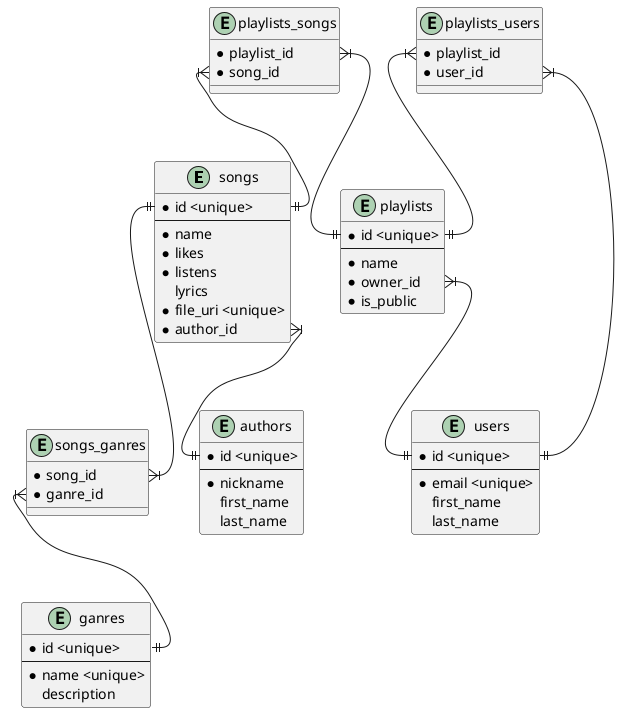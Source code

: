 @startuml db

entity songs {
    *id <unique>
    --
    *name
    *likes
    *listens
    lyrics
    *file_uri <unique>
    *author_id
}

entity songs_ganres {
    *song_id 
    *ganre_id
}

entity ganres {
    *id <unique>
    --
    *name <unique>
    description
}

entity authors{
    *id <unique>
    --
    * nickname
    first_name
    last_name
}

entity users{
    *id <unique>
    --
    *email <unique>
    first_name
    last_name
}

entity playlists{
    *id <unique>
    --
    *name
    *owner_id
    *is_public
}

entity playlists_songs{
    *playlist_id
    *song_id
}

entity playlists_users{
    *playlist_id
    *user_id
}

songs::id ||--|{ songs_ganres::song_id
songs_ganres::ganre_id }|--|| ganres::id
songs::author_id }|--|| authors::id
playlists::owner_id }|--|| users::id
playlists_songs::playlist_id }|--|| playlists::id
playlists_songs::song_id }|--|| songs::id
playlists_users::playlist_id }|--|| playlists::id
playlists_users::user_id }|--|| users::id


@enduml